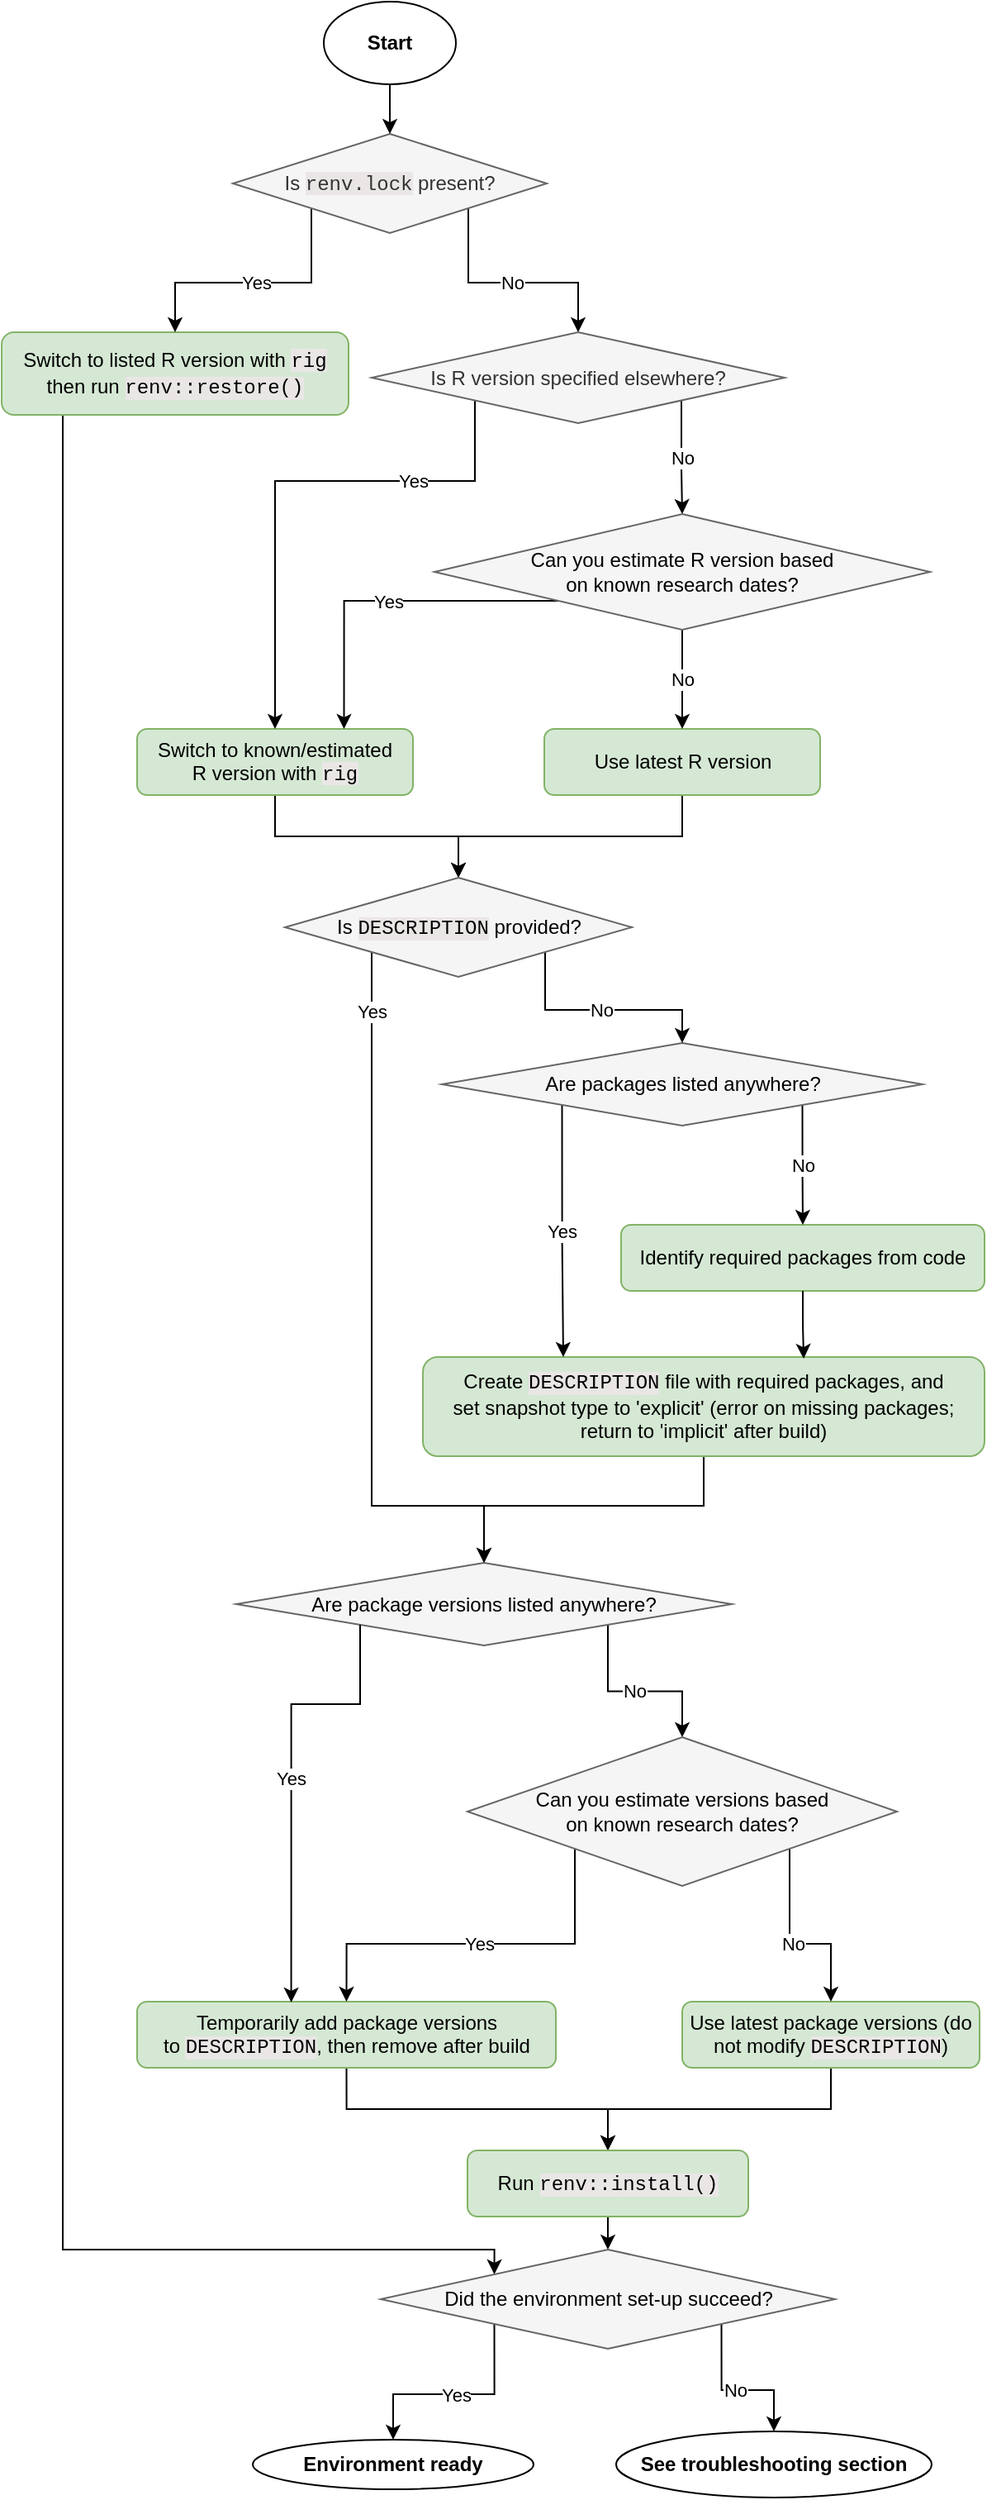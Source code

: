 <mxfile version="28.0.4">
  <diagram name="Page-1" id="6T3ic0MJtzIO-Y36jLfh">
    <mxGraphModel dx="1175" dy="2706" grid="1" gridSize="10" guides="1" tooltips="1" connect="1" arrows="1" fold="1" page="1" pageScale="1" pageWidth="827" pageHeight="1169" math="0" shadow="0">
      <root>
        <mxCell id="0" />
        <mxCell id="1" parent="0" />
        <mxCell id="XtxMpqX0dTuC9oZrivl4-109" style="edgeStyle=orthogonalEdgeStyle;rounded=0;orthogonalLoop=1;jettySize=auto;html=1;exitX=0.5;exitY=1;exitDx=0;exitDy=0;entryX=0;entryY=0;entryDx=0;entryDy=0;" edge="1" parent="1" source="XtxMpqX0dTuC9oZrivl4-3" target="XtxMpqX0dTuC9oZrivl4-71">
          <mxGeometry relative="1" as="geometry">
            <Array as="points">
              <mxPoint x="195" y="950" />
              <mxPoint x="456" y="950" />
            </Array>
          </mxGeometry>
        </mxCell>
        <mxCell id="XtxMpqX0dTuC9oZrivl4-3" value="Switch to listed R version with&amp;nbsp;&lt;span style=&quot;background-color: light-dark(rgb(234, 230, 230), rgb(237, 237, 237));&quot;&gt;&lt;font face=&quot;Courier New&quot;&gt;rig&lt;/font&gt;&lt;/span&gt;&lt;div&gt;then run&amp;nbsp;&lt;span style=&quot;background-color: rgb(234, 230, 230); font-family: &amp;quot;Courier New&amp;quot;; color: light-dark(rgb(0, 0, 0), rgb(255, 255, 255));&quot;&gt;renv::restore()&lt;/span&gt;&lt;/div&gt;" style="rounded=1;whiteSpace=wrap;html=1;fillColor=#d5e8d4;strokeColor=#82b366;" vertex="1" parent="1">
          <mxGeometry x="158" y="-210" width="210" height="50" as="geometry" />
        </mxCell>
        <mxCell id="XtxMpqX0dTuC9oZrivl4-97" style="edgeStyle=orthogonalEdgeStyle;rounded=0;orthogonalLoop=1;jettySize=auto;html=1;exitX=0.5;exitY=1;exitDx=0;exitDy=0;entryX=0.5;entryY=0;entryDx=0;entryDy=0;" edge="1" parent="1" source="XtxMpqX0dTuC9oZrivl4-8" target="XtxMpqX0dTuC9oZrivl4-66">
          <mxGeometry relative="1" as="geometry" />
        </mxCell>
        <mxCell id="XtxMpqX0dTuC9oZrivl4-8" value="Switch to known/estimated&lt;div&gt;R version with&amp;nbsp;&lt;span style=&quot;background-color: light-dark(rgb(234, 230, 230), rgb(237, 237, 237));&quot;&gt;&lt;font face=&quot;Courier New&quot;&gt;rig&lt;br&gt;&lt;/font&gt;&lt;/span&gt;&lt;/div&gt;" style="rounded=1;whiteSpace=wrap;html=1;fillColor=#d5e8d4;strokeColor=#82b366;" vertex="1" parent="1">
          <mxGeometry x="240" y="30" width="167" height="40" as="geometry" />
        </mxCell>
        <mxCell id="XtxMpqX0dTuC9oZrivl4-98" style="edgeStyle=orthogonalEdgeStyle;rounded=0;orthogonalLoop=1;jettySize=auto;html=1;exitX=0.5;exitY=1;exitDx=0;exitDy=0;entryX=0.5;entryY=0;entryDx=0;entryDy=0;" edge="1" parent="1" source="XtxMpqX0dTuC9oZrivl4-9" target="XtxMpqX0dTuC9oZrivl4-66">
          <mxGeometry relative="1" as="geometry">
            <mxPoint x="330" y="120" as="targetPoint" />
          </mxGeometry>
        </mxCell>
        <mxCell id="XtxMpqX0dTuC9oZrivl4-9" value="Use latest R version" style="rounded=1;whiteSpace=wrap;html=1;fillColor=#d5e8d4;strokeColor=#82b366;" vertex="1" parent="1">
          <mxGeometry x="486.5" y="30" width="167" height="40" as="geometry" />
        </mxCell>
        <mxCell id="XtxMpqX0dTuC9oZrivl4-19" value="Identify required packages from code" style="rounded=1;whiteSpace=wrap;html=1;fillColor=#d5e8d4;strokeColor=#82b366;" vertex="1" parent="1">
          <mxGeometry x="533" y="330" width="220" height="40" as="geometry" />
        </mxCell>
        <mxCell id="XtxMpqX0dTuC9oZrivl4-52" style="edgeStyle=orthogonalEdgeStyle;rounded=0;orthogonalLoop=1;jettySize=auto;html=1;exitX=0.5;exitY=1;exitDx=0;exitDy=0;entryX=0.5;entryY=0;entryDx=0;entryDy=0;" edge="1" parent="1" source="XtxMpqX0dTuC9oZrivl4-21" target="XtxMpqX0dTuC9oZrivl4-50">
          <mxGeometry relative="1" as="geometry">
            <Array as="points">
              <mxPoint x="583" y="500" />
              <mxPoint x="450" y="500" />
            </Array>
          </mxGeometry>
        </mxCell>
        <mxCell id="XtxMpqX0dTuC9oZrivl4-21" value="Create&amp;nbsp;&lt;span style=&quot;font-family: &amp;quot;Courier New&amp;quot;; background-color: rgb(234, 230, 230);&quot;&gt;DESCRIPTION&lt;/span&gt;&amp;nbsp;file with required packages, and&lt;div&gt;set snapshot type to &#39;explicit&#39; (error on missing packages; return to &#39;implicit&#39; after build)&lt;/div&gt;" style="rounded=1;whiteSpace=wrap;html=1;fillColor=#d5e8d4;strokeColor=#82b366;" vertex="1" parent="1">
          <mxGeometry x="413" y="410" width="340" height="60" as="geometry" />
        </mxCell>
        <mxCell id="XtxMpqX0dTuC9oZrivl4-63" style="edgeStyle=orthogonalEdgeStyle;rounded=0;orthogonalLoop=1;jettySize=auto;html=1;exitX=0.5;exitY=1;exitDx=0;exitDy=0;entryX=0.5;entryY=0;entryDx=0;entryDy=0;" edge="1" parent="1" source="XtxMpqX0dTuC9oZrivl4-27" target="XtxMpqX0dTuC9oZrivl4-62">
          <mxGeometry relative="1" as="geometry" />
        </mxCell>
        <mxCell id="XtxMpqX0dTuC9oZrivl4-27" value="Temporarily add package versions to&amp;nbsp;&lt;span style=&quot;font-family: &amp;quot;Courier New&amp;quot;; background-color: rgb(234, 230, 230);&quot;&gt;DESCRIPTION&lt;/span&gt;&lt;span style=&quot;background-color: transparent; color: light-dark(rgb(0, 0, 0), rgb(255, 255, 255));&quot;&gt;, then remove after build&lt;/span&gt;" style="rounded=1;whiteSpace=wrap;html=1;fillColor=#d5e8d4;strokeColor=#82b366;" vertex="1" parent="1">
          <mxGeometry x="240" y="800" width="253.5" height="40" as="geometry" />
        </mxCell>
        <mxCell id="XtxMpqX0dTuC9oZrivl4-65" style="edgeStyle=orthogonalEdgeStyle;rounded=0;orthogonalLoop=1;jettySize=auto;html=1;exitX=0.5;exitY=1;exitDx=0;exitDy=0;entryX=0.5;entryY=0;entryDx=0;entryDy=0;" edge="1" parent="1" source="XtxMpqX0dTuC9oZrivl4-31" target="XtxMpqX0dTuC9oZrivl4-62">
          <mxGeometry relative="1" as="geometry" />
        </mxCell>
        <mxCell id="XtxMpqX0dTuC9oZrivl4-31" value="Use latest package versions (do not modify&amp;nbsp;&lt;span style=&quot;color: light-dark(rgb(0, 0, 0), rgb(255, 255, 255)); background-color: rgb(234, 230, 230); font-family: &amp;quot;Courier New&amp;quot;;&quot;&gt;DESCRIPTION&lt;/span&gt;)" style="rounded=1;whiteSpace=wrap;html=1;fillColor=#d5e8d4;strokeColor=#82b366;" vertex="1" parent="1">
          <mxGeometry x="570" y="800" width="180" height="40" as="geometry" />
        </mxCell>
        <mxCell id="XtxMpqX0dTuC9oZrivl4-104" value="No" style="edgeStyle=orthogonalEdgeStyle;rounded=0;orthogonalLoop=1;jettySize=auto;html=1;exitX=1;exitY=1;exitDx=0;exitDy=0;entryX=0.5;entryY=0;entryDx=0;entryDy=0;" edge="1" parent="1" source="XtxMpqX0dTuC9oZrivl4-34" target="XtxMpqX0dTuC9oZrivl4-36">
          <mxGeometry relative="1" as="geometry" />
        </mxCell>
        <mxCell id="XtxMpqX0dTuC9oZrivl4-106" value="Yes" style="edgeStyle=orthogonalEdgeStyle;rounded=0;orthogonalLoop=1;jettySize=auto;html=1;exitX=0;exitY=1;exitDx=0;exitDy=0;entryX=0.5;entryY=0;entryDx=0;entryDy=0;" edge="1" parent="1" source="XtxMpqX0dTuC9oZrivl4-34" target="XtxMpqX0dTuC9oZrivl4-3">
          <mxGeometry relative="1" as="geometry" />
        </mxCell>
        <mxCell id="XtxMpqX0dTuC9oZrivl4-34" value="Is&amp;nbsp;&lt;span style=&quot;background-color: light-dark(rgb(234, 230, 230), rgb(237, 237, 237));&quot;&gt;&lt;font face=&quot;Courier New&quot;&gt;renv.lock&lt;/font&gt;&lt;/span&gt;&amp;nbsp;present?" style="rhombus;whiteSpace=wrap;html=1;fillColor=#f5f5f5;fontColor=#333333;strokeColor=#666666;" vertex="1" parent="1">
          <mxGeometry x="298" y="-330" width="190" height="60" as="geometry" />
        </mxCell>
        <mxCell id="XtxMpqX0dTuC9oZrivl4-105" value="No" style="edgeStyle=orthogonalEdgeStyle;rounded=0;orthogonalLoop=1;jettySize=auto;html=1;exitX=1;exitY=1;exitDx=0;exitDy=0;" edge="1" parent="1" source="XtxMpqX0dTuC9oZrivl4-36" target="XtxMpqX0dTuC9oZrivl4-38">
          <mxGeometry relative="1" as="geometry" />
        </mxCell>
        <mxCell id="XtxMpqX0dTuC9oZrivl4-110" value="Yes" style="edgeStyle=orthogonalEdgeStyle;rounded=0;orthogonalLoop=1;jettySize=auto;html=1;exitX=0;exitY=1;exitDx=0;exitDy=0;entryX=0.5;entryY=0;entryDx=0;entryDy=0;" edge="1" parent="1" source="XtxMpqX0dTuC9oZrivl4-36" target="XtxMpqX0dTuC9oZrivl4-8">
          <mxGeometry x="-0.46" relative="1" as="geometry">
            <Array as="points">
              <mxPoint x="445" y="-120" />
              <mxPoint x="324" y="-120" />
            </Array>
            <mxPoint as="offset" />
          </mxGeometry>
        </mxCell>
        <mxCell id="XtxMpqX0dTuC9oZrivl4-36" value="Is R version specified elsewhere?" style="rhombus;whiteSpace=wrap;html=1;fillColor=#f5f5f5;strokeColor=#666666;fontColor=#333333;" vertex="1" parent="1">
          <mxGeometry x="382" y="-210" width="250" height="55" as="geometry" />
        </mxCell>
        <mxCell id="XtxMpqX0dTuC9oZrivl4-93" value="Yes" style="edgeStyle=orthogonalEdgeStyle;rounded=0;orthogonalLoop=1;jettySize=auto;html=1;exitX=0;exitY=1;exitDx=0;exitDy=0;entryX=0.75;entryY=0;entryDx=0;entryDy=0;" edge="1" parent="1" source="XtxMpqX0dTuC9oZrivl4-38" target="XtxMpqX0dTuC9oZrivl4-8">
          <mxGeometry relative="1" as="geometry" />
        </mxCell>
        <mxCell id="XtxMpqX0dTuC9oZrivl4-95" value="No" style="edgeStyle=orthogonalEdgeStyle;rounded=0;orthogonalLoop=1;jettySize=auto;html=1;exitX=0.5;exitY=1;exitDx=0;exitDy=0;entryX=0.5;entryY=0;entryDx=0;entryDy=0;" edge="1" parent="1" source="XtxMpqX0dTuC9oZrivl4-38" target="XtxMpqX0dTuC9oZrivl4-9">
          <mxGeometry relative="1" as="geometry" />
        </mxCell>
        <mxCell id="XtxMpqX0dTuC9oZrivl4-38" value="&lt;span style=&quot;color: rgb(0, 0, 0);&quot;&gt;Can you estimate R version based&lt;/span&gt;&lt;div&gt;&lt;span style=&quot;color: rgb(0, 0, 0);&quot;&gt;on known research dates?&lt;/span&gt;&lt;/div&gt;" style="rhombus;whiteSpace=wrap;html=1;fillColor=#f5f5f5;strokeColor=#666666;fontColor=#333333;" vertex="1" parent="1">
          <mxGeometry x="420" y="-100" width="300" height="70" as="geometry" />
        </mxCell>
        <mxCell id="XtxMpqX0dTuC9oZrivl4-113" value="Yes" style="edgeStyle=orthogonalEdgeStyle;rounded=0;orthogonalLoop=1;jettySize=auto;html=1;exitX=0;exitY=1;exitDx=0;exitDy=0;entryX=0.25;entryY=0;entryDx=0;entryDy=0;" edge="1" parent="1" source="XtxMpqX0dTuC9oZrivl4-46" target="XtxMpqX0dTuC9oZrivl4-21">
          <mxGeometry relative="1" as="geometry" />
        </mxCell>
        <mxCell id="XtxMpqX0dTuC9oZrivl4-115" value="No" style="edgeStyle=orthogonalEdgeStyle;rounded=0;orthogonalLoop=1;jettySize=auto;html=1;exitX=1;exitY=1;exitDx=0;exitDy=0;entryX=0.5;entryY=0;entryDx=0;entryDy=0;" edge="1" parent="1" source="XtxMpqX0dTuC9oZrivl4-46" target="XtxMpqX0dTuC9oZrivl4-19">
          <mxGeometry relative="1" as="geometry" />
        </mxCell>
        <mxCell id="XtxMpqX0dTuC9oZrivl4-46" value="&lt;span style=&quot;color: rgb(0, 0, 0);&quot;&gt;Are packages listed anywhere?&lt;br&gt;&lt;/span&gt;" style="rhombus;whiteSpace=wrap;html=1;fillColor=#f5f5f5;strokeColor=#666666;fontColor=#333333;" vertex="1" parent="1">
          <mxGeometry x="424.5" y="220" width="291" height="50" as="geometry" />
        </mxCell>
        <mxCell id="XtxMpqX0dTuC9oZrivl4-102" value="No" style="edgeStyle=orthogonalEdgeStyle;rounded=0;orthogonalLoop=1;jettySize=auto;html=1;exitX=1;exitY=1;exitDx=0;exitDy=0;entryX=0.5;entryY=0;entryDx=0;entryDy=0;" edge="1" parent="1" source="XtxMpqX0dTuC9oZrivl4-50" target="XtxMpqX0dTuC9oZrivl4-55">
          <mxGeometry relative="1" as="geometry" />
        </mxCell>
        <mxCell id="XtxMpqX0dTuC9oZrivl4-50" value="&lt;font color=&quot;#000000&quot;&gt;Are package versions listed anywhere?&lt;/font&gt;" style="rhombus;whiteSpace=wrap;html=1;fillColor=#f5f5f5;strokeColor=#666666;fontColor=#333333;" vertex="1" parent="1">
          <mxGeometry x="300" y="534.5" width="300" height="50" as="geometry" />
        </mxCell>
        <mxCell id="XtxMpqX0dTuC9oZrivl4-58" value="Yes" style="edgeStyle=orthogonalEdgeStyle;rounded=0;orthogonalLoop=1;jettySize=auto;html=1;exitX=0;exitY=1;exitDx=0;exitDy=0;entryX=0.5;entryY=0;entryDx=0;entryDy=0;" edge="1" parent="1" source="XtxMpqX0dTuC9oZrivl4-55" target="XtxMpqX0dTuC9oZrivl4-27">
          <mxGeometry relative="1" as="geometry" />
        </mxCell>
        <mxCell id="XtxMpqX0dTuC9oZrivl4-59" value="No" style="edgeStyle=orthogonalEdgeStyle;rounded=0;orthogonalLoop=1;jettySize=auto;html=1;exitX=1;exitY=1;exitDx=0;exitDy=0;entryX=0.5;entryY=0;entryDx=0;entryDy=0;" edge="1" parent="1" source="XtxMpqX0dTuC9oZrivl4-55" target="XtxMpqX0dTuC9oZrivl4-31">
          <mxGeometry relative="1" as="geometry" />
        </mxCell>
        <mxCell id="XtxMpqX0dTuC9oZrivl4-55" value="&lt;span style=&quot;color: rgb(0, 0, 0);&quot;&gt;Can you estimate versions based&lt;/span&gt;&lt;div&gt;&lt;span style=&quot;color: rgb(0, 0, 0);&quot;&gt;on known research dates?&lt;/span&gt;&lt;/div&gt;" style="rhombus;whiteSpace=wrap;html=1;fillColor=#f5f5f5;strokeColor=#666666;fontColor=#333333;" vertex="1" parent="1">
          <mxGeometry x="440" y="640" width="260" height="90" as="geometry" />
        </mxCell>
        <mxCell id="XtxMpqX0dTuC9oZrivl4-73" style="edgeStyle=orthogonalEdgeStyle;rounded=0;orthogonalLoop=1;jettySize=auto;html=1;exitX=0.5;exitY=1;exitDx=0;exitDy=0;entryX=0.5;entryY=0;entryDx=0;entryDy=0;" edge="1" parent="1" source="XtxMpqX0dTuC9oZrivl4-62" target="XtxMpqX0dTuC9oZrivl4-71">
          <mxGeometry relative="1" as="geometry" />
        </mxCell>
        <mxCell id="XtxMpqX0dTuC9oZrivl4-62" value="Run&amp;nbsp;&lt;span style=&quot;color: light-dark(rgb(0, 0, 0), rgb(255, 255, 255)); background-color: rgb(234, 230, 230); font-family: &amp;quot;Courier New&amp;quot;;&quot;&gt;renv::install()&lt;/span&gt;" style="rounded=1;whiteSpace=wrap;html=1;fillColor=#d5e8d4;strokeColor=#82b366;" vertex="1" parent="1">
          <mxGeometry x="440" y="890" width="170" height="40" as="geometry" />
        </mxCell>
        <mxCell id="XtxMpqX0dTuC9oZrivl4-101" value="No" style="edgeStyle=orthogonalEdgeStyle;rounded=0;orthogonalLoop=1;jettySize=auto;html=1;exitX=1;exitY=1;exitDx=0;exitDy=0;entryX=0.5;entryY=0;entryDx=0;entryDy=0;" edge="1" parent="1" source="XtxMpqX0dTuC9oZrivl4-66" target="XtxMpqX0dTuC9oZrivl4-46">
          <mxGeometry relative="1" as="geometry" />
        </mxCell>
        <mxCell id="XtxMpqX0dTuC9oZrivl4-111" value="Yes" style="edgeStyle=orthogonalEdgeStyle;rounded=0;orthogonalLoop=1;jettySize=auto;html=1;exitX=0;exitY=1;exitDx=0;exitDy=0;entryX=0.5;entryY=0;entryDx=0;entryDy=0;" edge="1" parent="1" source="XtxMpqX0dTuC9oZrivl4-66" target="XtxMpqX0dTuC9oZrivl4-50">
          <mxGeometry x="-0.835" relative="1" as="geometry">
            <Array as="points">
              <mxPoint x="382" y="500" />
              <mxPoint x="450" y="500" />
            </Array>
            <mxPoint as="offset" />
          </mxGeometry>
        </mxCell>
        <mxCell id="XtxMpqX0dTuC9oZrivl4-66" value="&lt;font color=&quot;#000000&quot;&gt;Is&amp;nbsp;&lt;span style=&quot;font-family: &amp;quot;Courier New&amp;quot;; background-color: rgb(234, 230, 230);&quot;&gt;DESCRIPTION&lt;/span&gt;&amp;nbsp;provided?&lt;/font&gt;" style="rhombus;whiteSpace=wrap;html=1;fillColor=#f5f5f5;strokeColor=#666666;fontColor=#333333;" vertex="1" parent="1">
          <mxGeometry x="329.5" y="120" width="210" height="60" as="geometry" />
        </mxCell>
        <mxCell id="XtxMpqX0dTuC9oZrivl4-81" value="No" style="edgeStyle=orthogonalEdgeStyle;rounded=0;orthogonalLoop=1;jettySize=auto;html=1;exitX=1;exitY=1;exitDx=0;exitDy=0;entryX=0.5;entryY=0;entryDx=0;entryDy=0;" edge="1" parent="1" source="XtxMpqX0dTuC9oZrivl4-71" target="XtxMpqX0dTuC9oZrivl4-87">
          <mxGeometry relative="1" as="geometry">
            <mxPoint x="353.235" y="1410" as="targetPoint" />
          </mxGeometry>
        </mxCell>
        <mxCell id="XtxMpqX0dTuC9oZrivl4-82" value="Yes" style="edgeStyle=orthogonalEdgeStyle;rounded=0;orthogonalLoop=1;jettySize=auto;html=1;exitX=0;exitY=1;exitDx=0;exitDy=0;entryX=0.5;entryY=0;entryDx=0;entryDy=0;" edge="1" parent="1" source="XtxMpqX0dTuC9oZrivl4-71" target="XtxMpqX0dTuC9oZrivl4-85">
          <mxGeometry relative="1" as="geometry">
            <mxPoint x="145" y="1410" as="targetPoint" />
          </mxGeometry>
        </mxCell>
        <mxCell id="XtxMpqX0dTuC9oZrivl4-71" value="&lt;font color=&quot;#000000&quot;&gt;Did the environment set-up succeed?&lt;/font&gt;" style="rhombus;whiteSpace=wrap;html=1;fillColor=#f5f5f5;strokeColor=#666666;fontColor=#333333;" vertex="1" parent="1">
          <mxGeometry x="387.5" y="950" width="275" height="60" as="geometry" />
        </mxCell>
        <mxCell id="XtxMpqX0dTuC9oZrivl4-84" value="" style="edgeStyle=orthogonalEdgeStyle;rounded=0;orthogonalLoop=1;jettySize=auto;html=1;" edge="1" parent="1" source="XtxMpqX0dTuC9oZrivl4-83" target="XtxMpqX0dTuC9oZrivl4-34">
          <mxGeometry relative="1" as="geometry" />
        </mxCell>
        <mxCell id="XtxMpqX0dTuC9oZrivl4-83" value="&lt;b&gt;Start&lt;/b&gt;" style="ellipse;whiteSpace=wrap;html=1;" vertex="1" parent="1">
          <mxGeometry x="353" y="-410" width="80" height="50" as="geometry" />
        </mxCell>
        <mxCell id="XtxMpqX0dTuC9oZrivl4-85" value="&lt;b&gt;Environment ready&lt;/b&gt;" style="ellipse;whiteSpace=wrap;html=1;" vertex="1" parent="1">
          <mxGeometry x="310" y="1065" width="170" height="30" as="geometry" />
        </mxCell>
        <mxCell id="XtxMpqX0dTuC9oZrivl4-87" value="&lt;b&gt;See troubleshooting section&lt;/b&gt;" style="ellipse;whiteSpace=wrap;html=1;" vertex="1" parent="1">
          <mxGeometry x="530" y="1060" width="191" height="40" as="geometry" />
        </mxCell>
        <mxCell id="XtxMpqX0dTuC9oZrivl4-94" style="edgeStyle=orthogonalEdgeStyle;rounded=0;orthogonalLoop=1;jettySize=auto;html=1;exitX=0.5;exitY=1;exitDx=0;exitDy=0;" edge="1" parent="1" source="XtxMpqX0dTuC9oZrivl4-9" target="XtxMpqX0dTuC9oZrivl4-9">
          <mxGeometry relative="1" as="geometry" />
        </mxCell>
        <mxCell id="XtxMpqX0dTuC9oZrivl4-103" value="Yes" style="edgeStyle=orthogonalEdgeStyle;rounded=0;orthogonalLoop=1;jettySize=auto;html=1;exitX=0;exitY=1;exitDx=0;exitDy=0;entryX=0.368;entryY=0.011;entryDx=0;entryDy=0;entryPerimeter=0;" edge="1" parent="1" source="XtxMpqX0dTuC9oZrivl4-50" target="XtxMpqX0dTuC9oZrivl4-27">
          <mxGeometry relative="1" as="geometry">
            <Array as="points">
              <mxPoint x="375" y="620" />
              <mxPoint x="333" y="620" />
            </Array>
          </mxGeometry>
        </mxCell>
        <mxCell id="XtxMpqX0dTuC9oZrivl4-118" style="edgeStyle=orthogonalEdgeStyle;rounded=0;orthogonalLoop=1;jettySize=auto;html=1;exitX=0.5;exitY=1;exitDx=0;exitDy=0;entryX=0.678;entryY=0.017;entryDx=0;entryDy=0;entryPerimeter=0;" edge="1" parent="1" source="XtxMpqX0dTuC9oZrivl4-19" target="XtxMpqX0dTuC9oZrivl4-21">
          <mxGeometry relative="1" as="geometry" />
        </mxCell>
      </root>
    </mxGraphModel>
  </diagram>
</mxfile>
